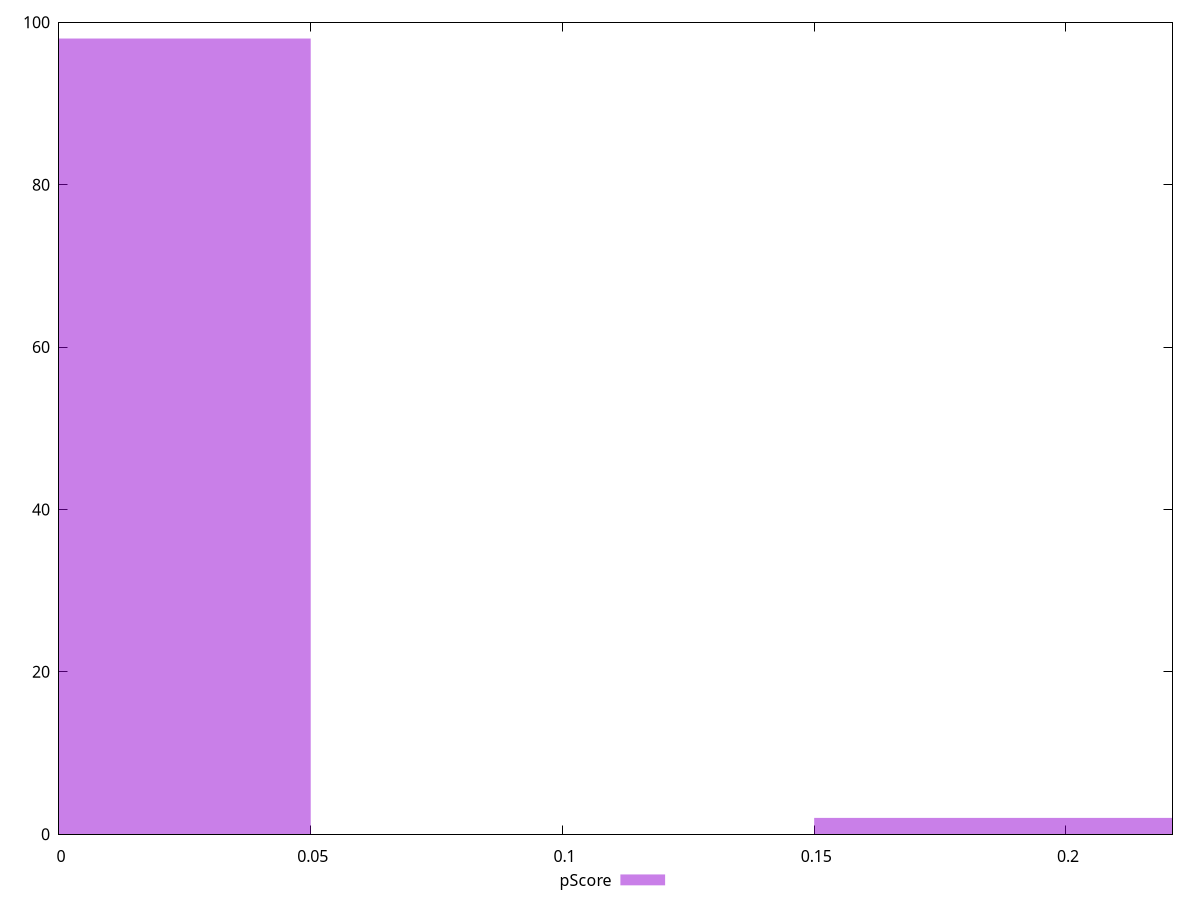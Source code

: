 reset

$pScore <<EOF
0 98
0.2 2
EOF

set key outside below
set boxwidth 0.1
set xrange [0:0.2211764705882353]
set yrange [0:100]
set trange [0:100]
set style fill transparent solid 0.5 noborder
set terminal svg size 640, 490 enhanced background rgb 'white'
set output "reprap/unused-javascript/samples/pages+cached+noexternal+nomedia+nocss/pScore/histogram.svg"

plot $pScore title "pScore" with boxes

reset
